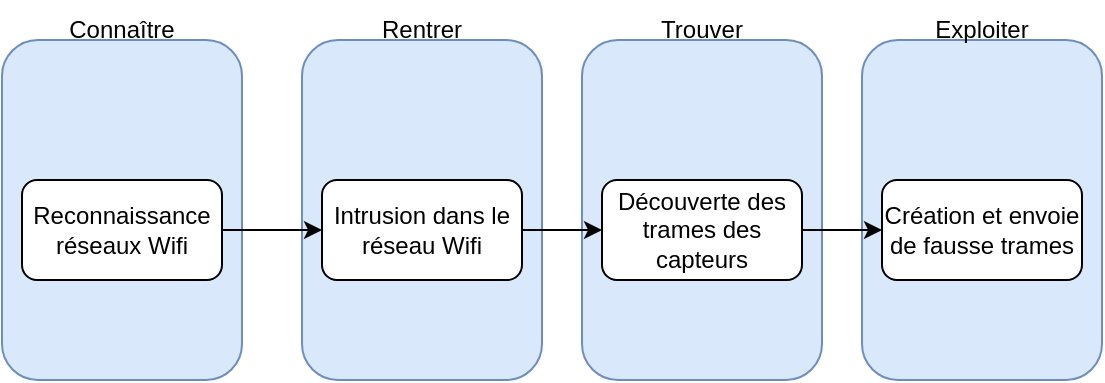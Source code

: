 <mxfile version="20.2.8" type="device"><diagram id="BV5FUFvIra0yZmsrj6S-" name="Page-1"><mxGraphModel dx="868" dy="553" grid="1" gridSize="10" guides="1" tooltips="1" connect="1" arrows="1" fold="1" page="1" pageScale="1" pageWidth="1169" pageHeight="827" math="0" shadow="0"><root><mxCell id="0"/><mxCell id="1" parent="0"/><mxCell id="_uCWefvQVGMMvLxTuEo0-1" value="" style="rounded=1;whiteSpace=wrap;html=1;fillColor=#dae8fc;strokeColor=#6c8ebf;" parent="1" vertex="1"><mxGeometry x="170" y="120" width="120" height="170" as="geometry"/></mxCell><mxCell id="_uCWefvQVGMMvLxTuEo0-2" value="" style="rounded=1;whiteSpace=wrap;html=1;fillColor=#dae8fc;strokeColor=#6c8ebf;" parent="1" vertex="1"><mxGeometry x="320" y="120" width="120" height="170" as="geometry"/></mxCell><mxCell id="_uCWefvQVGMMvLxTuEo0-3" value="" style="rounded=1;whiteSpace=wrap;html=1;fillColor=#dae8fc;strokeColor=#6c8ebf;" parent="1" vertex="1"><mxGeometry x="460" y="120" width="120" height="170" as="geometry"/></mxCell><mxCell id="_uCWefvQVGMMvLxTuEo0-4" value="" style="rounded=1;whiteSpace=wrap;html=1;fillColor=#dae8fc;strokeColor=#6c8ebf;" parent="1" vertex="1"><mxGeometry x="600" y="120" width="120" height="170" as="geometry"/></mxCell><mxCell id="_uCWefvQVGMMvLxTuEo0-5" value="Connaître" style="text;html=1;strokeColor=none;fillColor=none;align=center;verticalAlign=middle;whiteSpace=wrap;rounded=0;" parent="1" vertex="1"><mxGeometry x="200" y="100" width="60" height="30" as="geometry"/></mxCell><mxCell id="_uCWefvQVGMMvLxTuEo0-6" value="Rentrer" style="text;html=1;strokeColor=none;fillColor=none;align=center;verticalAlign=middle;whiteSpace=wrap;rounded=0;" parent="1" vertex="1"><mxGeometry x="350" y="100" width="60" height="30" as="geometry"/></mxCell><mxCell id="_uCWefvQVGMMvLxTuEo0-7" value="Trouver" style="text;html=1;strokeColor=none;fillColor=none;align=center;verticalAlign=middle;whiteSpace=wrap;rounded=0;" parent="1" vertex="1"><mxGeometry x="490" y="100" width="60" height="30" as="geometry"/></mxCell><mxCell id="_uCWefvQVGMMvLxTuEo0-8" value="Exploiter" style="text;html=1;strokeColor=none;fillColor=none;align=center;verticalAlign=middle;whiteSpace=wrap;rounded=0;" parent="1" vertex="1"><mxGeometry x="630" y="100" width="60" height="30" as="geometry"/></mxCell><mxCell id="pMJ7PuAGRqMnewArANW_-2" style="edgeStyle=entityRelationEdgeStyle;rounded=0;orthogonalLoop=1;jettySize=auto;html=1;exitX=1;exitY=0.5;exitDx=0;exitDy=0;entryX=0;entryY=0.5;entryDx=0;entryDy=0;" edge="1" parent="1" source="_uCWefvQVGMMvLxTuEo0-9" target="_uCWefvQVGMMvLxTuEo0-10"><mxGeometry relative="1" as="geometry"/></mxCell><mxCell id="_uCWefvQVGMMvLxTuEo0-9" value="Reconnaissance réseaux Wifi" style="rounded=1;whiteSpace=wrap;html=1;" parent="1" vertex="1"><mxGeometry x="180" y="190" width="100" height="50" as="geometry"/></mxCell><mxCell id="pMJ7PuAGRqMnewArANW_-4" style="edgeStyle=entityRelationEdgeStyle;rounded=0;orthogonalLoop=1;jettySize=auto;html=1;exitX=1;exitY=0.5;exitDx=0;exitDy=0;entryX=0;entryY=0.5;entryDx=0;entryDy=0;" edge="1" parent="1" source="_uCWefvQVGMMvLxTuEo0-10" target="_uCWefvQVGMMvLxTuEo0-11"><mxGeometry relative="1" as="geometry"/></mxCell><mxCell id="_uCWefvQVGMMvLxTuEo0-10" value="Intrusion dans le réseau Wifi" style="rounded=1;whiteSpace=wrap;html=1;" parent="1" vertex="1"><mxGeometry x="330" y="190" width="100" height="50" as="geometry"/></mxCell><mxCell id="pMJ7PuAGRqMnewArANW_-5" style="edgeStyle=entityRelationEdgeStyle;rounded=0;orthogonalLoop=1;jettySize=auto;html=1;exitX=1;exitY=0.5;exitDx=0;exitDy=0;entryX=0;entryY=0.5;entryDx=0;entryDy=0;" edge="1" parent="1" source="_uCWefvQVGMMvLxTuEo0-11" target="_uCWefvQVGMMvLxTuEo0-12"><mxGeometry relative="1" as="geometry"/></mxCell><mxCell id="_uCWefvQVGMMvLxTuEo0-11" value="Découverte des trames des capteurs" style="rounded=1;whiteSpace=wrap;html=1;" parent="1" vertex="1"><mxGeometry x="470" y="190" width="100" height="50" as="geometry"/></mxCell><mxCell id="_uCWefvQVGMMvLxTuEo0-12" value="Création et envoie de fausse trames" style="rounded=1;whiteSpace=wrap;html=1;" parent="1" vertex="1"><mxGeometry x="610" y="190" width="100" height="50" as="geometry"/></mxCell></root></mxGraphModel></diagram></mxfile>